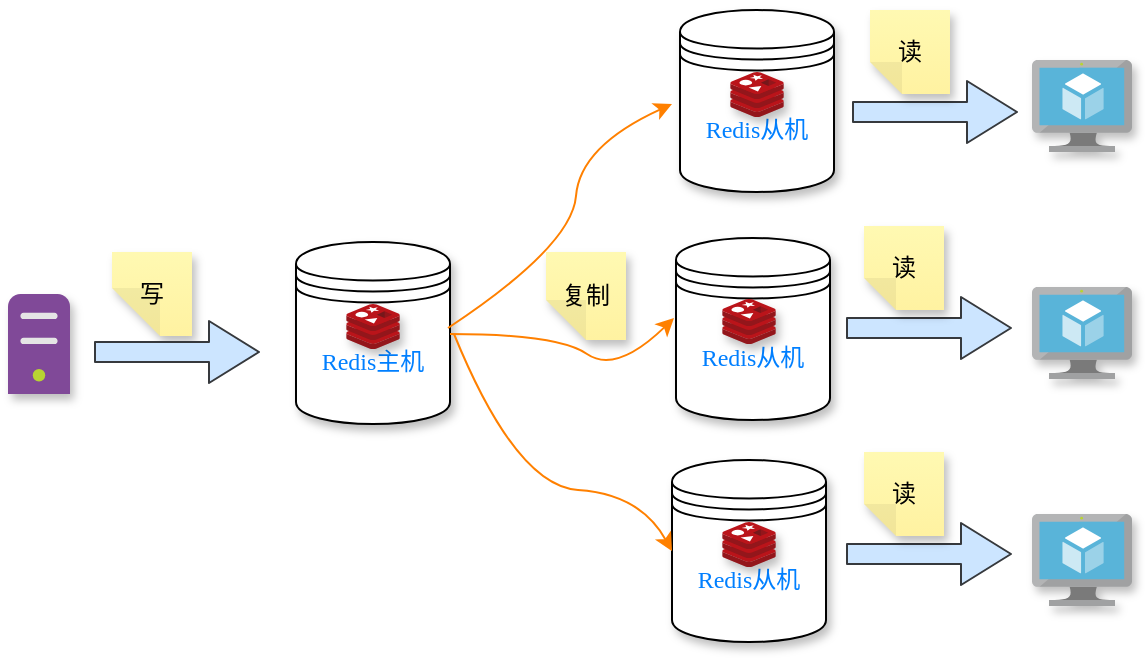 <mxfile version="20.3.0" type="device"><diagram id="va81f4tLsdk8z1BtugD0" name="Page-1"><mxGraphModel dx="1133" dy="716" grid="0" gridSize="10" guides="1" tooltips="1" connect="1" arrows="1" fold="1" page="0" pageScale="1" pageWidth="827" pageHeight="1169" math="0" shadow="0"><root><mxCell id="0"/><mxCell id="1" parent="0"/><mxCell id="dDcske9U9_3VaKOSgDQP-7" value="" style="group" vertex="1" connectable="0" parent="1"><mxGeometry x="-71" y="174" width="77" height="91" as="geometry"/></mxCell><mxCell id="dDcske9U9_3VaKOSgDQP-6" value="Redis主机" style="shape=datastore;whiteSpace=wrap;html=1;rounded=1;shadow=1;glass=1;sketch=0;hachureGap=4;fontFamily=Lucida Console;fontColor=#007FFF;gradientColor=none;" vertex="1" parent="dDcske9U9_3VaKOSgDQP-7"><mxGeometry width="77" height="91" as="geometry"/></mxCell><mxCell id="dDcske9U9_3VaKOSgDQP-1" value="&lt;span style=&quot;color: rgba(0, 0, 0, 0); font-family: monospace; font-size: 0px; text-align: start;&quot;&gt;%3CmxGraphModel%3E%3Croot%3E%3CmxCell%20id%3D%220%22%2F%3E%3CmxCell%20id%3D%221%22%20parent%3D%220%22%2F%3E%3CmxCell%20id%3D%222%22%20value%3D%22%22%20style%3D%22group%22%20vertex%3D%221%22%20connectable%3D%220%22%20parent%3D%221%22%3E%3CmxGeometry%20x%3D%22-71%22%20y%3D%22174%22%20width%3D%2277%22%20height%3D%2291%22%20as%3D%22geometry%22%2F%3E%3C%2FmxCell%3E%3CmxCell%20id%3D%223%22%20value%3D%22Redis%E4%B8%BB%E6%9C%BA%22%20style%3D%22shape%3Ddatastore%3BwhiteSpace%3Dwrap%3Bhtml%3D1%3Brounded%3D1%3Bshadow%3D1%3Bglass%3D1%3Bsketch%3D0%3BhachureGap%3D4%3BfontFamily%3DLucida%20Console%3BfontColor%3D%23007FFF%3BgradientColor%3Dnone%3B%22%20vertex%3D%221%22%20parent%3D%222%22%3E%3CmxGeometry%20width%3D%2277%22%20height%3D%2291%22%20as%3D%22geometry%22%2F%3E%3C%2FmxCell%3E%3CmxCell%20id%3D%224%22%20value%3D%22%22%20style%3D%22sketch%3D0%3Baspect%3Dfixed%3Bhtml%3D1%3Bpoints%3D%5B%5D%3Balign%3Dcenter%3Bimage%3BfontSize%3D12%3Bimage%3Dimg%2Flib%2Fmscae%2FCache_Redis_Product.svg%3Brounded%3D1%3Bshadow%3D1%3Bglass%3D1%3BhachureGap%3D4%3BfontFamily%3DLucida%20Console%3BfontColor%3D%23007FFF%3BgradientColor%3Dnone%3B%22%20vertex%3D%221%22%20parent%3D%222%22%3E%3CmxGeometry%20x%3D%2225.11%22%20y%3D%2231%22%20width%3D%2226.79%22%20height%3D%2222.5%22%20as%3D%22geometry%22%2F%3E%3C%2FmxCell%3E%3C%2Froot%3E%3C%2FmxGraphModel%3E&lt;/span&gt;" style="sketch=0;aspect=fixed;html=1;points=[];align=center;image;fontSize=12;image=img/lib/mscae/Cache_Redis_Product.svg;rounded=1;shadow=1;glass=1;hachureGap=4;fontFamily=Lucida Console;fontColor=#007FFF;gradientColor=none;" vertex="1" parent="dDcske9U9_3VaKOSgDQP-7"><mxGeometry x="25.11" y="31" width="26.79" height="22.5" as="geometry"/></mxCell><mxCell id="dDcske9U9_3VaKOSgDQP-8" value="Redis从机" style="shape=datastore;whiteSpace=wrap;html=1;rounded=1;shadow=1;glass=1;sketch=0;hachureGap=4;fontFamily=Lucida Console;fontColor=#007FFF;gradientColor=none;" vertex="1" parent="1"><mxGeometry x="121" y="58" width="77" height="91" as="geometry"/></mxCell><mxCell id="dDcske9U9_3VaKOSgDQP-9" value="Redis从机" style="shape=datastore;whiteSpace=wrap;html=1;rounded=1;shadow=1;glass=1;sketch=0;hachureGap=4;fontFamily=Lucida Console;fontColor=#007FFF;gradientColor=none;" vertex="1" parent="1"><mxGeometry x="119" y="172" width="77" height="91" as="geometry"/></mxCell><mxCell id="dDcske9U9_3VaKOSgDQP-10" value="Redis从机" style="shape=datastore;whiteSpace=wrap;html=1;rounded=1;shadow=1;glass=1;sketch=0;hachureGap=4;fontFamily=Lucida Console;fontColor=#007FFF;gradientColor=none;" vertex="1" parent="1"><mxGeometry x="117" y="283" width="77" height="91" as="geometry"/></mxCell><mxCell id="dDcske9U9_3VaKOSgDQP-13" value="" style="endArrow=classic;html=1;rounded=0;strokeColor=#FF8000;fontFamily=Lucida Console;fontColor=#007FFF;sourcePerimeterSpacing=8;targetPerimeterSpacing=8;curved=1;" edge="1" parent="1"><mxGeometry width="50" height="50" relative="1" as="geometry"><mxPoint x="6" y="220" as="sourcePoint"/><mxPoint x="118" y="212" as="targetPoint"/><Array as="points"><mxPoint x="60" y="220"/><mxPoint x="89" y="240"/></Array></mxGeometry></mxCell><mxCell id="dDcske9U9_3VaKOSgDQP-14" value="" style="endArrow=classic;html=1;rounded=0;strokeColor=#FF8000;fontFamily=Lucida Console;fontColor=#007FFF;sourcePerimeterSpacing=8;targetPerimeterSpacing=8;curved=1;" edge="1" parent="1"><mxGeometry width="50" height="50" relative="1" as="geometry"><mxPoint x="5" y="217" as="sourcePoint"/><mxPoint x="117" y="105" as="targetPoint"/><Array as="points"><mxPoint x="67" y="176"/><mxPoint x="71" y="126"/></Array></mxGeometry></mxCell><mxCell id="dDcske9U9_3VaKOSgDQP-15" value="" style="endArrow=classic;html=1;rounded=0;strokeColor=#FF8000;fontFamily=Lucida Console;fontColor=#007FFF;sourcePerimeterSpacing=8;targetPerimeterSpacing=8;curved=1;entryX=0;entryY=0.5;entryDx=0;entryDy=0;" edge="1" parent="1" target="dDcske9U9_3VaKOSgDQP-10"><mxGeometry width="50" height="50" relative="1" as="geometry"><mxPoint x="8" y="220" as="sourcePoint"/><mxPoint x="127" y="115" as="targetPoint"/><Array as="points"><mxPoint x="39" y="296"/><mxPoint x="101" y="300"/></Array></mxGeometry></mxCell><mxCell id="dDcske9U9_3VaKOSgDQP-16" value="复制" style="shape=note;whiteSpace=wrap;html=1;backgroundOutline=1;fontColor=#000000;darkOpacity=0.05;fillColor=#FFF9B2;strokeColor=none;fillStyle=solid;direction=west;gradientDirection=north;gradientColor=#FFF2A1;shadow=1;size=20;pointerEvents=1;rounded=1;glass=1;sketch=0;hachureGap=4;fontFamily=Lucida Console;" vertex="1" parent="1"><mxGeometry x="54" y="179" width="40" height="44" as="geometry"/></mxCell><mxCell id="dDcske9U9_3VaKOSgDQP-17" value="写" style="shape=note;whiteSpace=wrap;html=1;backgroundOutline=1;fontColor=#000000;darkOpacity=0.05;fillColor=#FFF9B2;strokeColor=none;fillStyle=solid;direction=west;gradientDirection=north;gradientColor=#FFF2A1;shadow=1;size=24;pointerEvents=1;rounded=1;glass=1;sketch=0;hachureGap=4;fontFamily=Lucida Console;" vertex="1" parent="1"><mxGeometry x="-163" y="179" width="40" height="42" as="geometry"/></mxCell><mxCell id="dDcske9U9_3VaKOSgDQP-24" value="&lt;span style=&quot;color: rgba(0, 0, 0, 0); font-family: monospace; font-size: 0px; text-align: start;&quot;&gt;%3CmxGraphModel%3E%3Croot%3E%3CmxCell%20id%3D%220%22%2F%3E%3CmxCell%20id%3D%221%22%20parent%3D%220%22%2F%3E%3CmxCell%20id%3D%222%22%20value%3D%22%22%20style%3D%22group%22%20vertex%3D%221%22%20connectable%3D%220%22%20parent%3D%221%22%3E%3CmxGeometry%20x%3D%22-71%22%20y%3D%22174%22%20width%3D%2277%22%20height%3D%2291%22%20as%3D%22geometry%22%2F%3E%3C%2FmxCell%3E%3CmxCell%20id%3D%223%22%20value%3D%22Redis%E4%B8%BB%E6%9C%BA%22%20style%3D%22shape%3Ddatastore%3BwhiteSpace%3Dwrap%3Bhtml%3D1%3Brounded%3D1%3Bshadow%3D1%3Bglass%3D1%3Bsketch%3D0%3BhachureGap%3D4%3BfontFamily%3DLucida%20Console%3BfontColor%3D%23007FFF%3BgradientColor%3Dnone%3B%22%20vertex%3D%221%22%20parent%3D%222%22%3E%3CmxGeometry%20width%3D%2277%22%20height%3D%2291%22%20as%3D%22geometry%22%2F%3E%3C%2FmxCell%3E%3CmxCell%20id%3D%224%22%20value%3D%22%22%20style%3D%22sketch%3D0%3Baspect%3Dfixed%3Bhtml%3D1%3Bpoints%3D%5B%5D%3Balign%3Dcenter%3Bimage%3BfontSize%3D12%3Bimage%3Dimg%2Flib%2Fmscae%2FCache_Redis_Product.svg%3Brounded%3D1%3Bshadow%3D1%3Bglass%3D1%3BhachureGap%3D4%3BfontFamily%3DLucida%20Console%3BfontColor%3D%23007FFF%3BgradientColor%3Dnone%3B%22%20vertex%3D%221%22%20parent%3D%222%22%3E%3CmxGeometry%20x%3D%2225.11%22%20y%3D%2231%22%20width%3D%2226.79%22%20height%3D%2222.5%22%20as%3D%22geometry%22%2F%3E%3C%2FmxCell%3E%3C%2Froot%3E%3C%2FmxGraphModel%3E&lt;/span&gt;" style="sketch=0;aspect=fixed;html=1;points=[];align=center;image;fontSize=12;image=img/lib/mscae/Cache_Redis_Product.svg;rounded=1;shadow=1;glass=1;hachureGap=4;fontFamily=Lucida Console;fontColor=#007FFF;gradientColor=none;" vertex="1" parent="1"><mxGeometry x="146.11" y="89" width="26.79" height="22.5" as="geometry"/></mxCell><mxCell id="dDcske9U9_3VaKOSgDQP-25" value="&lt;span style=&quot;color: rgba(0, 0, 0, 0); font-family: monospace; font-size: 0px; text-align: start;&quot;&gt;%3CmxGraphModel%3E%3Croot%3E%3CmxCell%20id%3D%220%22%2F%3E%3CmxCell%20id%3D%221%22%20parent%3D%220%22%2F%3E%3CmxCell%20id%3D%222%22%20value%3D%22%22%20style%3D%22group%22%20vertex%3D%221%22%20connectable%3D%220%22%20parent%3D%221%22%3E%3CmxGeometry%20x%3D%22-71%22%20y%3D%22174%22%20width%3D%2277%22%20height%3D%2291%22%20as%3D%22geometry%22%2F%3E%3C%2FmxCell%3E%3CmxCell%20id%3D%223%22%20value%3D%22Redis%E4%B8%BB%E6%9C%BA%22%20style%3D%22shape%3Ddatastore%3BwhiteSpace%3Dwrap%3Bhtml%3D1%3Brounded%3D1%3Bshadow%3D1%3Bglass%3D1%3Bsketch%3D0%3BhachureGap%3D4%3BfontFamily%3DLucida%20Console%3BfontColor%3D%23007FFF%3BgradientColor%3Dnone%3B%22%20vertex%3D%221%22%20parent%3D%222%22%3E%3CmxGeometry%20width%3D%2277%22%20height%3D%2291%22%20as%3D%22geometry%22%2F%3E%3C%2FmxCell%3E%3CmxCell%20id%3D%224%22%20value%3D%22%22%20style%3D%22sketch%3D0%3Baspect%3Dfixed%3Bhtml%3D1%3Bpoints%3D%5B%5D%3Balign%3Dcenter%3Bimage%3BfontSize%3D12%3Bimage%3Dimg%2Flib%2Fmscae%2FCache_Redis_Product.svg%3Brounded%3D1%3Bshadow%3D1%3Bglass%3D1%3BhachureGap%3D4%3BfontFamily%3DLucida%20Console%3BfontColor%3D%23007FFF%3BgradientColor%3Dnone%3B%22%20vertex%3D%221%22%20parent%3D%222%22%3E%3CmxGeometry%20x%3D%2225.11%22%20y%3D%2231%22%20width%3D%2226.79%22%20height%3D%2222.5%22%20as%3D%22geometry%22%2F%3E%3C%2FmxCell%3E%3C%2Froot%3E%3C%2FmxGraphModel%3E&lt;/span&gt;" style="sketch=0;aspect=fixed;html=1;points=[];align=center;image;fontSize=12;image=img/lib/mscae/Cache_Redis_Product.svg;rounded=1;shadow=1;glass=1;hachureGap=4;fontFamily=Lucida Console;fontColor=#007FFF;gradientColor=none;" vertex="1" parent="1"><mxGeometry x="142.11" y="202.5" width="26.79" height="22.5" as="geometry"/></mxCell><mxCell id="dDcske9U9_3VaKOSgDQP-26" value="&lt;span style=&quot;color: rgba(0, 0, 0, 0); font-family: monospace; font-size: 0px; text-align: start;&quot;&gt;%3CmxGraphModel%3E%3Croot%3E%3CmxCell%20id%3D%220%22%2F%3E%3CmxCell%20id%3D%221%22%20parent%3D%220%22%2F%3E%3CmxCell%20id%3D%222%22%20value%3D%22%22%20style%3D%22group%22%20vertex%3D%221%22%20connectable%3D%220%22%20parent%3D%221%22%3E%3CmxGeometry%20x%3D%22-71%22%20y%3D%22174%22%20width%3D%2277%22%20height%3D%2291%22%20as%3D%22geometry%22%2F%3E%3C%2FmxCell%3E%3CmxCell%20id%3D%223%22%20value%3D%22Redis%E4%B8%BB%E6%9C%BA%22%20style%3D%22shape%3Ddatastore%3BwhiteSpace%3Dwrap%3Bhtml%3D1%3Brounded%3D1%3Bshadow%3D1%3Bglass%3D1%3Bsketch%3D0%3BhachureGap%3D4%3BfontFamily%3DLucida%20Console%3BfontColor%3D%23007FFF%3BgradientColor%3Dnone%3B%22%20vertex%3D%221%22%20parent%3D%222%22%3E%3CmxGeometry%20width%3D%2277%22%20height%3D%2291%22%20as%3D%22geometry%22%2F%3E%3C%2FmxCell%3E%3CmxCell%20id%3D%224%22%20value%3D%22%22%20style%3D%22sketch%3D0%3Baspect%3Dfixed%3Bhtml%3D1%3Bpoints%3D%5B%5D%3Balign%3Dcenter%3Bimage%3BfontSize%3D12%3Bimage%3Dimg%2Flib%2Fmscae%2FCache_Redis_Product.svg%3Brounded%3D1%3Bshadow%3D1%3Bglass%3D1%3BhachureGap%3D4%3BfontFamily%3DLucida%20Console%3BfontColor%3D%23007FFF%3BgradientColor%3Dnone%3B%22%20vertex%3D%221%22%20parent%3D%222%22%3E%3CmxGeometry%20x%3D%2225.11%22%20y%3D%2231%22%20width%3D%2226.79%22%20height%3D%2222.5%22%20as%3D%22geometry%22%2F%3E%3C%2FmxCell%3E%3C%2Froot%3E%3C%2FmxGraphModel%3E&lt;/span&gt;" style="sketch=0;aspect=fixed;html=1;points=[];align=center;image;fontSize=12;image=img/lib/mscae/Cache_Redis_Product.svg;rounded=1;shadow=1;glass=1;hachureGap=4;fontFamily=Lucida Console;fontColor=#007FFF;gradientColor=none;" vertex="1" parent="1"><mxGeometry x="142.11" y="314" width="26.79" height="22.5" as="geometry"/></mxCell><mxCell id="dDcske9U9_3VaKOSgDQP-27" value="" style="sketch=0;aspect=fixed;html=1;points=[];align=center;image;fontSize=12;image=img/lib/mscae/Non_Azure_Machine.svg;rounded=1;shadow=1;glass=1;hachureGap=4;fontFamily=Lucida Console;fontColor=#007FFF;gradientColor=none;" vertex="1" parent="1"><mxGeometry x="-215" y="200" width="31" height="50" as="geometry"/></mxCell><mxCell id="dDcske9U9_3VaKOSgDQP-29" value="" style="sketch=0;aspect=fixed;html=1;points=[];align=center;image;fontSize=12;image=img/lib/mscae/Virtual_Machine.svg;rounded=1;shadow=1;glass=1;hachureGap=4;fontFamily=Lucida Console;fontColor=#007FFF;gradientColor=none;" vertex="1" parent="1"><mxGeometry x="297" y="83" width="50" height="46" as="geometry"/></mxCell><mxCell id="dDcske9U9_3VaKOSgDQP-30" value="" style="sketch=0;aspect=fixed;html=1;points=[];align=center;image;fontSize=12;image=img/lib/mscae/Virtual_Machine.svg;rounded=1;shadow=1;glass=1;hachureGap=4;fontFamily=Lucida Console;fontColor=#007FFF;gradientColor=none;" vertex="1" parent="1"><mxGeometry x="297" y="196.5" width="50" height="46" as="geometry"/></mxCell><mxCell id="dDcske9U9_3VaKOSgDQP-31" value="" style="sketch=0;aspect=fixed;html=1;points=[];align=center;image;fontSize=12;image=img/lib/mscae/Virtual_Machine.svg;rounded=1;shadow=1;glass=1;hachureGap=4;fontFamily=Lucida Console;fontColor=#007FFF;gradientColor=none;" vertex="1" parent="1"><mxGeometry x="297" y="310" width="50" height="46" as="geometry"/></mxCell><mxCell id="dDcske9U9_3VaKOSgDQP-32" value="" style="edgeStyle=none;orthogonalLoop=1;jettySize=auto;html=1;shape=flexArrow;rounded=1;startSize=8;endSize=8;strokeColor=#36393d;fontFamily=Lucida Console;fontColor=#007FFF;startArrow=none;startFill=0;endArrow=block;endFill=1;sourcePerimeterSpacing=8;targetPerimeterSpacing=8;curved=1;fillColor=#cce5ff;" edge="1" parent="1"><mxGeometry width="140" relative="1" as="geometry"><mxPoint x="-172" y="229" as="sourcePoint"/><mxPoint x="-89" y="229" as="targetPoint"/><Array as="points"/></mxGeometry></mxCell><mxCell id="dDcske9U9_3VaKOSgDQP-35" value="" style="group" vertex="1" connectable="0" parent="1"><mxGeometry x="204" y="166" width="83" height="51" as="geometry"/></mxCell><mxCell id="dDcske9U9_3VaKOSgDQP-33" value="" style="edgeStyle=none;orthogonalLoop=1;jettySize=auto;html=1;shape=flexArrow;rounded=1;startSize=8;endSize=8;strokeColor=#36393d;fontFamily=Lucida Console;fontColor=#007FFF;startArrow=none;startFill=0;endArrow=block;endFill=1;sourcePerimeterSpacing=8;targetPerimeterSpacing=8;curved=1;fillColor=#cce5ff;" edge="1" parent="dDcske9U9_3VaKOSgDQP-35"><mxGeometry width="140" relative="1" as="geometry"><mxPoint y="51" as="sourcePoint"/><mxPoint x="83" y="51" as="targetPoint"/><Array as="points"/></mxGeometry></mxCell><mxCell id="dDcske9U9_3VaKOSgDQP-34" value="读" style="shape=note;whiteSpace=wrap;html=1;backgroundOutline=1;fontColor=#000000;darkOpacity=0.05;fillColor=#FFF9B2;strokeColor=none;fillStyle=solid;direction=west;gradientDirection=north;gradientColor=#FFF2A1;shadow=1;size=16;pointerEvents=1;rounded=1;glass=1;sketch=0;hachureGap=4;fontFamily=Lucida Console;" vertex="1" parent="dDcske9U9_3VaKOSgDQP-35"><mxGeometry x="9" width="40" height="42" as="geometry"/></mxCell><mxCell id="dDcske9U9_3VaKOSgDQP-36" value="" style="group" vertex="1" connectable="0" parent="1"><mxGeometry x="204" y="279" width="83" height="51" as="geometry"/></mxCell><mxCell id="dDcske9U9_3VaKOSgDQP-37" value="" style="edgeStyle=none;orthogonalLoop=1;jettySize=auto;html=1;shape=flexArrow;rounded=1;startSize=8;endSize=8;strokeColor=#36393d;fontFamily=Lucida Console;fontColor=#007FFF;startArrow=none;startFill=0;endArrow=block;endFill=1;sourcePerimeterSpacing=8;targetPerimeterSpacing=8;curved=1;fillColor=#cce5ff;" edge="1" parent="dDcske9U9_3VaKOSgDQP-36"><mxGeometry width="140" relative="1" as="geometry"><mxPoint y="51" as="sourcePoint"/><mxPoint x="83" y="51" as="targetPoint"/><Array as="points"/></mxGeometry></mxCell><mxCell id="dDcske9U9_3VaKOSgDQP-38" value="读" style="shape=note;whiteSpace=wrap;html=1;backgroundOutline=1;fontColor=#000000;darkOpacity=0.05;fillColor=#FFF9B2;strokeColor=none;fillStyle=solid;direction=west;gradientDirection=north;gradientColor=#FFF2A1;shadow=1;size=16;pointerEvents=1;rounded=1;glass=1;sketch=0;hachureGap=4;fontFamily=Lucida Console;" vertex="1" parent="dDcske9U9_3VaKOSgDQP-36"><mxGeometry x="9" width="40" height="42" as="geometry"/></mxCell><mxCell id="dDcske9U9_3VaKOSgDQP-39" value="" style="group" vertex="1" connectable="0" parent="1"><mxGeometry x="207" y="58" width="83" height="51" as="geometry"/></mxCell><mxCell id="dDcske9U9_3VaKOSgDQP-40" value="" style="edgeStyle=none;orthogonalLoop=1;jettySize=auto;html=1;shape=flexArrow;rounded=1;startSize=8;endSize=8;strokeColor=#36393d;fontFamily=Lucida Console;fontColor=#007FFF;startArrow=none;startFill=0;endArrow=block;endFill=1;sourcePerimeterSpacing=8;targetPerimeterSpacing=8;curved=1;fillColor=#cce5ff;" edge="1" parent="dDcske9U9_3VaKOSgDQP-39"><mxGeometry width="140" relative="1" as="geometry"><mxPoint y="51" as="sourcePoint"/><mxPoint x="83" y="51" as="targetPoint"/><Array as="points"/></mxGeometry></mxCell><mxCell id="dDcske9U9_3VaKOSgDQP-41" value="读" style="shape=note;whiteSpace=wrap;html=1;backgroundOutline=1;fontColor=#000000;darkOpacity=0.05;fillColor=#FFF9B2;strokeColor=none;fillStyle=solid;direction=west;gradientDirection=north;gradientColor=#FFF2A1;shadow=1;size=16;pointerEvents=1;rounded=1;glass=1;sketch=0;hachureGap=4;fontFamily=Lucida Console;" vertex="1" parent="dDcske9U9_3VaKOSgDQP-39"><mxGeometry x="9" width="40" height="42" as="geometry"/></mxCell></root></mxGraphModel></diagram></mxfile>